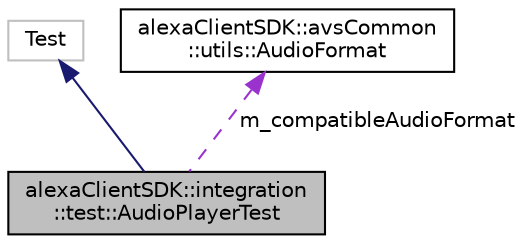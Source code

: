 digraph "alexaClientSDK::integration::test::AudioPlayerTest"
{
  edge [fontname="Helvetica",fontsize="10",labelfontname="Helvetica",labelfontsize="10"];
  node [fontname="Helvetica",fontsize="10",shape=record];
  Node1 [label="alexaClientSDK::integration\l::test::AudioPlayerTest",height=0.2,width=0.4,color="black", fillcolor="grey75", style="filled", fontcolor="black"];
  Node2 -> Node1 [dir="back",color="midnightblue",fontsize="10",style="solid",fontname="Helvetica"];
  Node2 [label="Test",height=0.2,width=0.4,color="grey75", fillcolor="white", style="filled"];
  Node3 -> Node1 [dir="back",color="darkorchid3",fontsize="10",style="dashed",label=" m_compatibleAudioFormat" ,fontname="Helvetica"];
  Node3 [label="alexaClientSDK::avsCommon\l::utils::AudioFormat",height=0.2,width=0.4,color="black", fillcolor="white", style="filled",URL="$structalexa_client_s_d_k_1_1avs_common_1_1utils_1_1_audio_format.html"];
}
